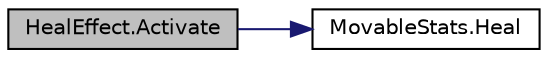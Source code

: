 digraph "HealEffect.Activate"
{
 // INTERACTIVE_SVG=YES
 // LATEX_PDF_SIZE
  bgcolor="transparent";
  edge [fontname="Helvetica",fontsize="10",labelfontname="Helvetica",labelfontsize="10"];
  node [fontname="Helvetica",fontsize="10",shape=record];
  rankdir="LR";
  Node1 [label="HealEffect.Activate",height=0.2,width=0.4,color="black", fillcolor="grey75", style="filled", fontcolor="black",tooltip=" "];
  Node1 -> Node2 [color="midnightblue",fontsize="10",style="solid",fontname="Helvetica"];
  Node2 [label="MovableStats.Heal",height=0.2,width=0.4,color="black",URL="$class_movable_stats.html#a8db5075f6cb3977efdc5c92f2fb927f5",tooltip=" "];
}
